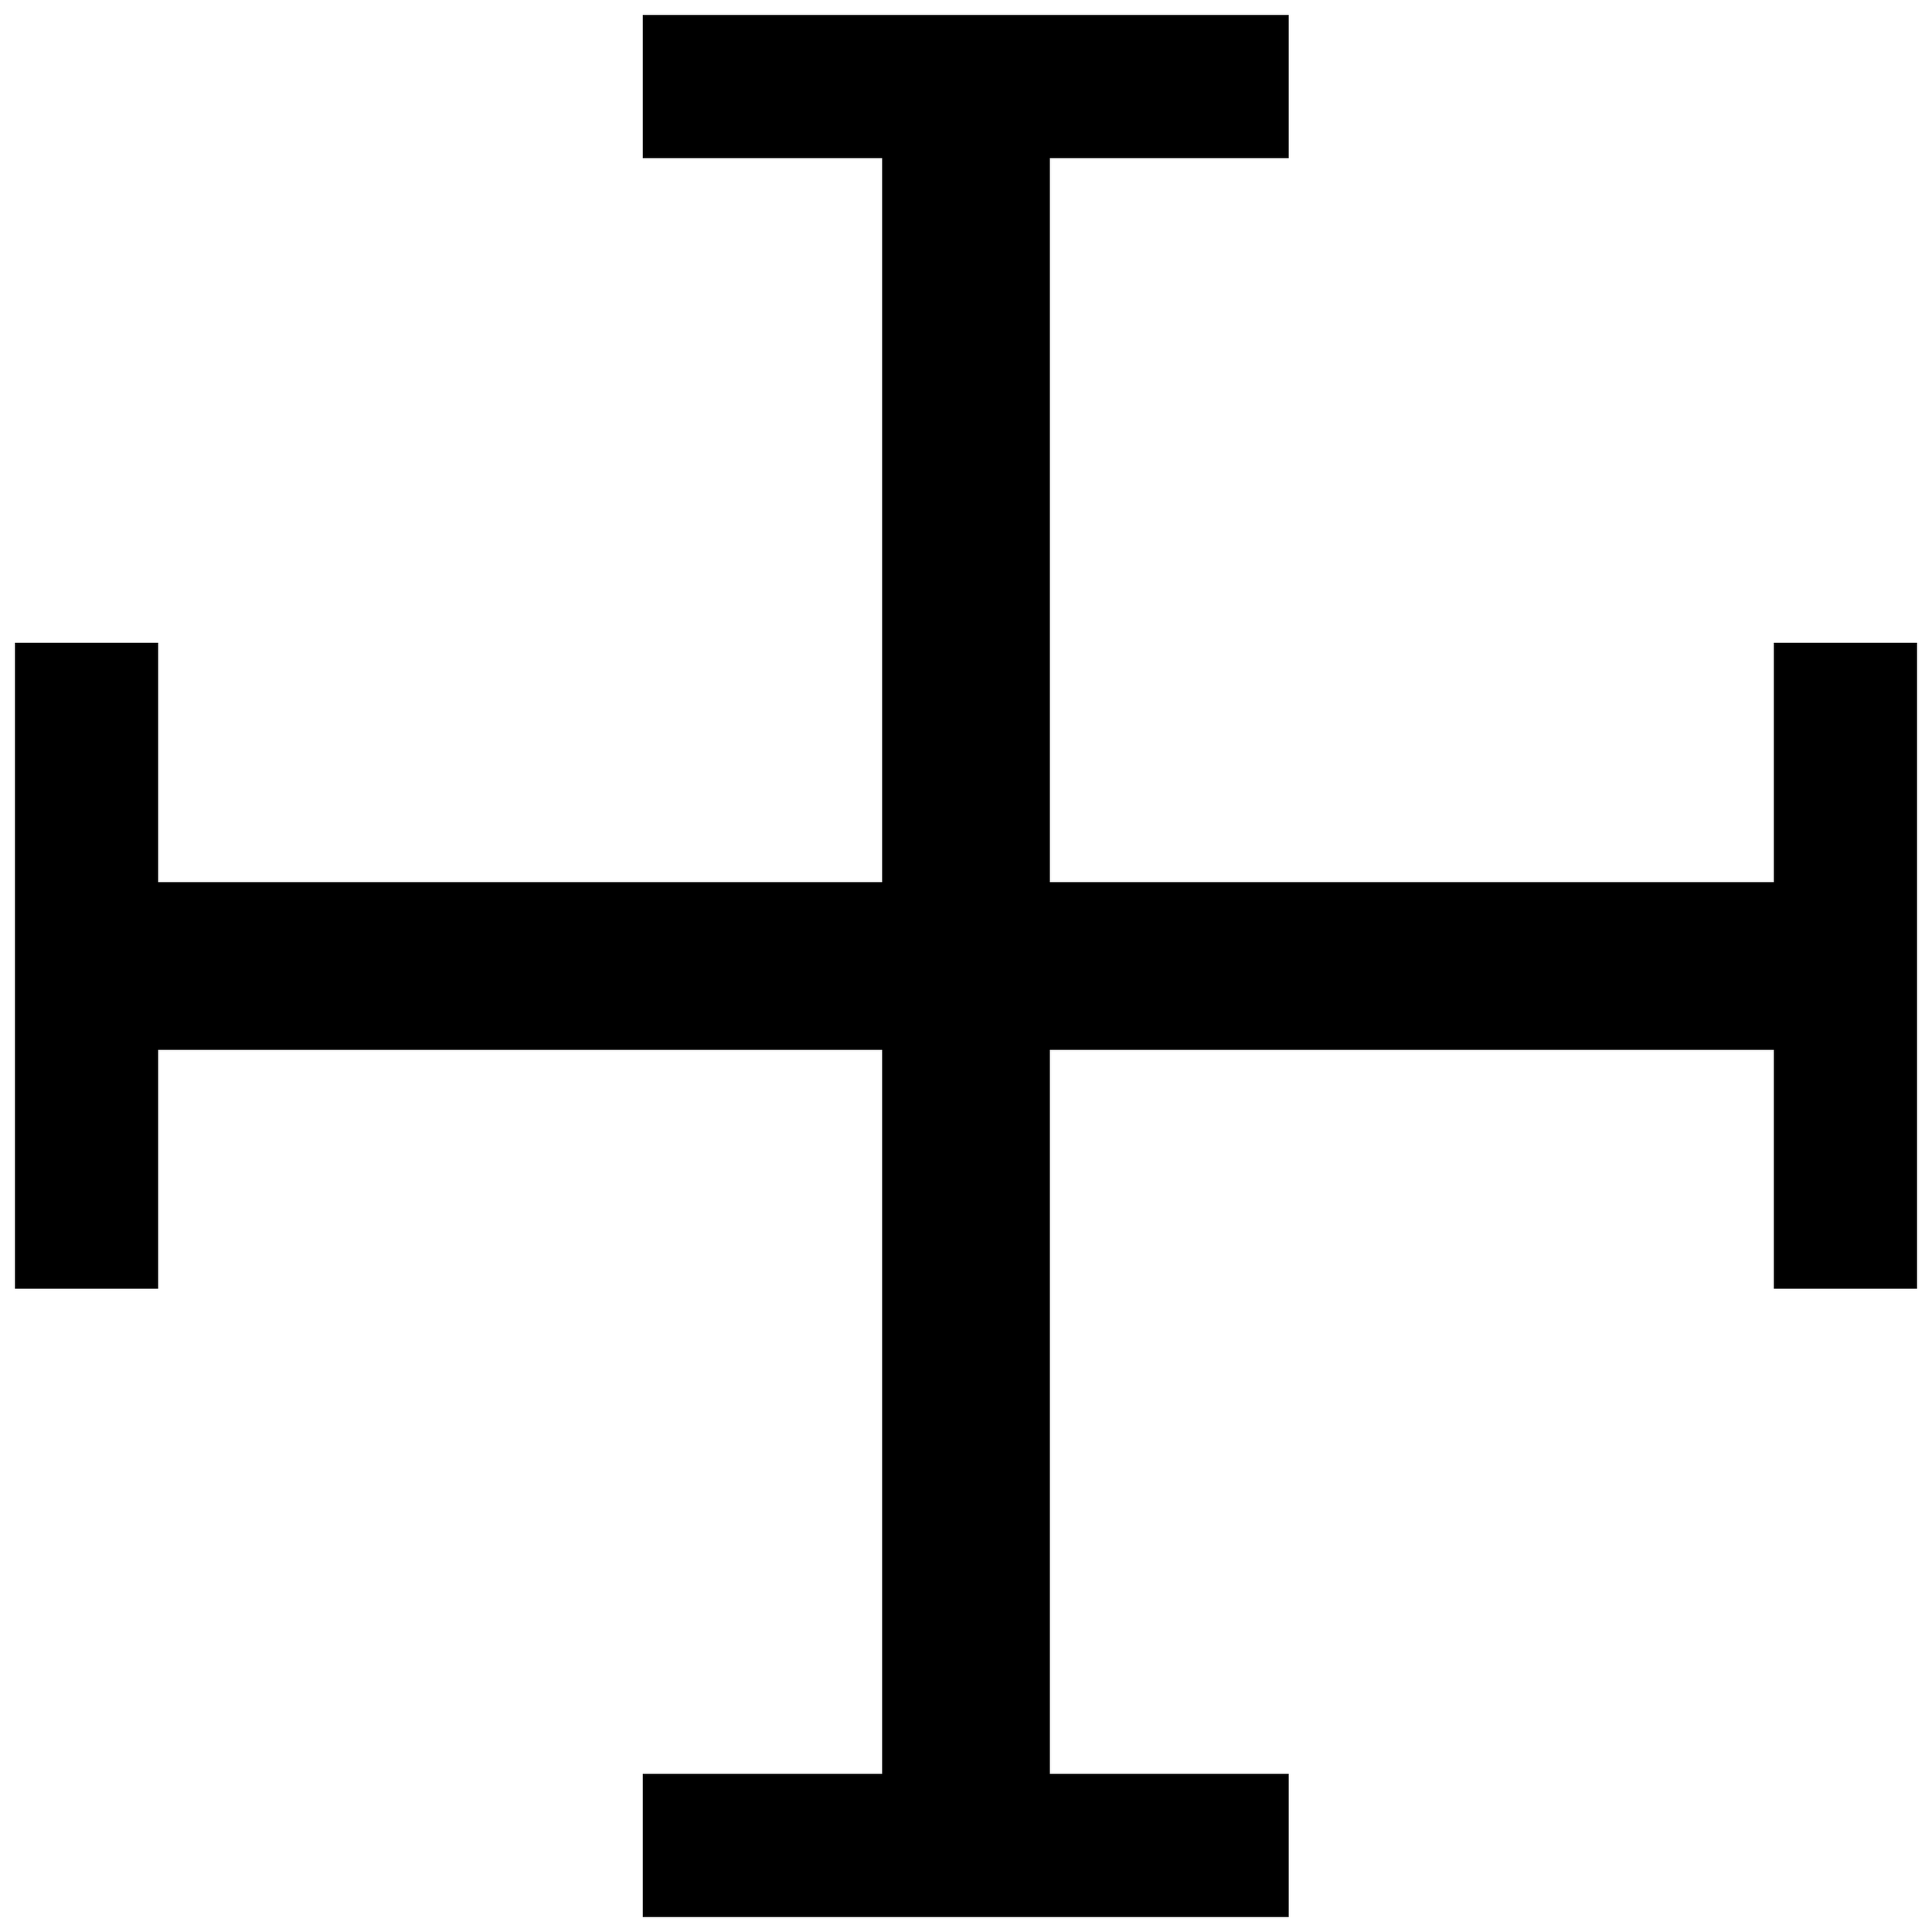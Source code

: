 


\begin{tikzpicture}[y=0.80pt, x=0.80pt, yscale=-1.0, xscale=1.0, inner sep=0pt, outer sep=0pt]
\begin{scope}[shift={(100.0,1706.0)},nonzero rule]
  \path[draw=.,fill=.,line width=1.600pt] (1827.0,-310.0) --
    (1708.0,-310.0) -- (1708.0,-512.0) -- (1094.0,-512.0) --
    (1094.0,102.0) -- (1296.0,102.0) -- (1296.0,221.0) --
    (752.0,221.0) -- (752.0,102.0) -- (954.0,102.0) --
    (954.0,-512.0) -- (340.0,-512.0) -- (340.0,-310.0) --
    (221.0,-310.0) -- (221.0,-854.0) -- (340.0,-854.0) --
    (340.0,-652.0) -- (954.0,-652.0) -- (954.0,-1266.0) --
    (752.0,-1266.0) -- (752.0,-1385.0) -- (1296.0,-1385.0) --
    (1296.0,-1266.0) -- (1094.0,-1266.0) -- (1094.0,-652.0) --
    (1708.0,-652.0) -- (1708.0,-854.0) -- (1827.0,-854.0) --
    (1827.0,-310.0) -- cycle;
\end{scope}

\end{tikzpicture}

